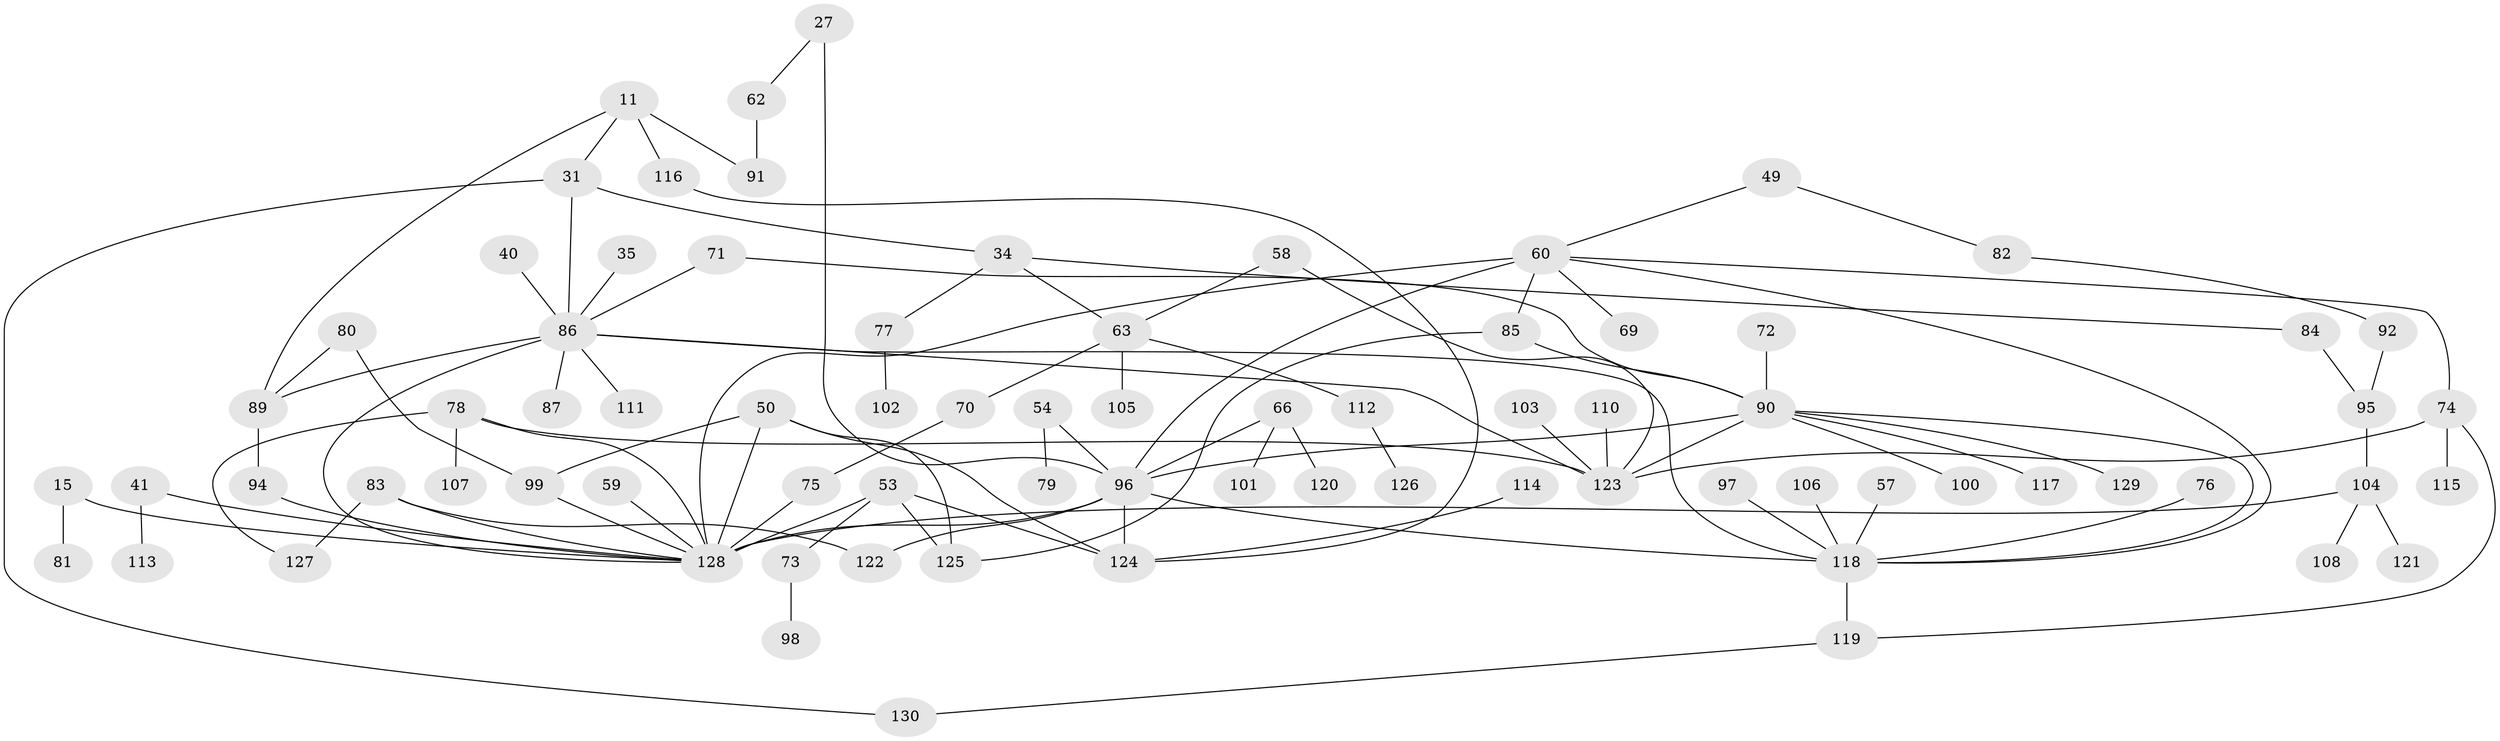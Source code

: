 // original degree distribution, {5: 0.07692307692307693, 6: 0.007692307692307693, 4: 0.13076923076923078, 3: 0.2, 7: 0.015384615384615385, 2: 0.2923076923076923, 1: 0.2692307692307692, 9: 0.007692307692307693}
// Generated by graph-tools (version 1.1) at 2025/46/03/04/25 21:46:13]
// undirected, 78 vertices, 104 edges
graph export_dot {
graph [start="1"]
  node [color=gray90,style=filled];
  11;
  15;
  27;
  31;
  34;
  35;
  40;
  41;
  49;
  50 [super="+24"];
  53 [super="+12+43"];
  54;
  57;
  58;
  59;
  60 [super="+4+32+45"];
  62;
  63;
  66;
  69;
  70;
  71;
  72;
  73;
  74 [super="+47"];
  75;
  76;
  77;
  78;
  79;
  80;
  81;
  82;
  83;
  84;
  85;
  86 [super="+6+23"];
  87;
  89 [super="+8"];
  90 [super="+17+48+61"];
  91;
  92;
  94;
  95;
  96 [super="+13+20+38"];
  97;
  98;
  99 [super="+67"];
  100;
  101;
  102;
  103;
  104 [super="+42+68"];
  105;
  106;
  107;
  108;
  110;
  111;
  112;
  113;
  114;
  115;
  116;
  117;
  118 [super="+52+88+39"];
  119 [super="+51"];
  120;
  121;
  122;
  123 [super="+64"];
  124 [super="+14+19+109"];
  125 [super="+46"];
  126;
  127;
  128 [super="+10+26+65+29+93"];
  129;
  130;
  11 -- 31;
  11 -- 116;
  11 -- 91;
  11 -- 89;
  15 -- 81;
  15 -- 128;
  27 -- 62;
  27 -- 96;
  31 -- 34;
  31 -- 130;
  31 -- 86;
  34 -- 77;
  34 -- 84;
  34 -- 63;
  35 -- 86;
  40 -- 86;
  41 -- 113;
  41 -- 128;
  49 -- 82;
  49 -- 60;
  50 -- 125;
  50 -- 99 [weight=2];
  50 -- 124;
  50 -- 128;
  53 -- 128 [weight=4];
  53 -- 125 [weight=2];
  53 -- 73;
  53 -- 124;
  54 -- 79;
  54 -- 96;
  57 -- 118;
  58 -- 63;
  58 -- 123;
  59 -- 128;
  60 -- 128;
  60 -- 96 [weight=2];
  60 -- 69;
  60 -- 85;
  60 -- 118;
  60 -- 74;
  62 -- 91;
  63 -- 70;
  63 -- 105;
  63 -- 112;
  66 -- 101;
  66 -- 120;
  66 -- 96;
  70 -- 75;
  71 -- 86;
  71 -- 90;
  72 -- 90;
  73 -- 98;
  74 -- 115;
  74 -- 119;
  74 -- 123;
  75 -- 128;
  76 -- 118;
  77 -- 102;
  78 -- 107;
  78 -- 127;
  78 -- 123;
  78 -- 128;
  80 -- 89;
  80 -- 99;
  82 -- 92;
  83 -- 122;
  83 -- 127;
  83 -- 128;
  84 -- 95;
  85 -- 90;
  85 -- 125;
  86 -- 87;
  86 -- 89 [weight=2];
  86 -- 111;
  86 -- 128 [weight=2];
  86 -- 118;
  86 -- 123;
  89 -- 94;
  90 -- 129;
  90 -- 118;
  90 -- 96 [weight=2];
  90 -- 100;
  90 -- 117;
  90 -- 123;
  92 -- 95;
  94 -- 128;
  95 -- 104;
  96 -- 128 [weight=2];
  96 -- 124 [weight=2];
  96 -- 122;
  96 -- 118;
  97 -- 118;
  99 -- 128;
  103 -- 123;
  104 -- 121;
  104 -- 128 [weight=2];
  104 -- 108;
  106 -- 118;
  110 -- 123;
  112 -- 126;
  114 -- 124;
  116 -- 124;
  118 -- 119;
  119 -- 130;
}

